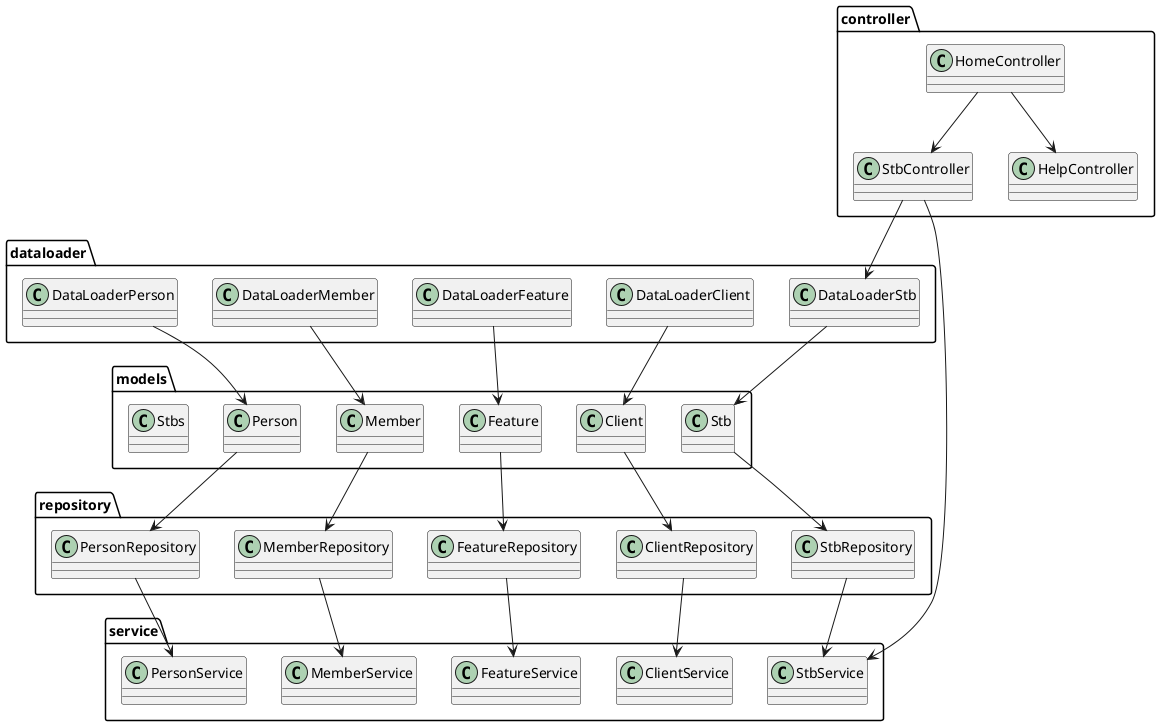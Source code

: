 @startuml

package "controller" {
class HomeController
class StbController
class HelpController
}

package "dataloader" {
class DataLoaderClient
class DataLoaderFeature
class DataLoaderMember
class DataLoaderPerson
class DataLoaderStb

}

package "models" {
class Client
class Feature
class Member
class Person
class Stb
class Stbs
}

package "repository" {
class ClientRepository
class FeatureRepository
class MemberRepository
class PersonRepository
class StbRepository
}

package "service" {
class ClientService
class FeatureService
class MemberService
class PersonService
class StbService

}

HomeController --> StbController
HomeController --> HelpController

StbController --> DataLoaderStb
StbController --> StbService

DataLoaderClient --> Client
DataLoaderFeature --> Feature
DataLoaderMember --> Member
DataLoaderPerson --> Person
DataLoaderStb --> Stb

Client --> ClientRepository
Feature --> FeatureRepository
Member --> MemberRepository
Person --> PersonRepository
Stb --> StbRepository

ClientRepository --> ClientService
FeatureRepository --> FeatureService
MemberRepository --> MemberService
PersonRepository --> PersonService
StbRepository --> StbService
@enduml